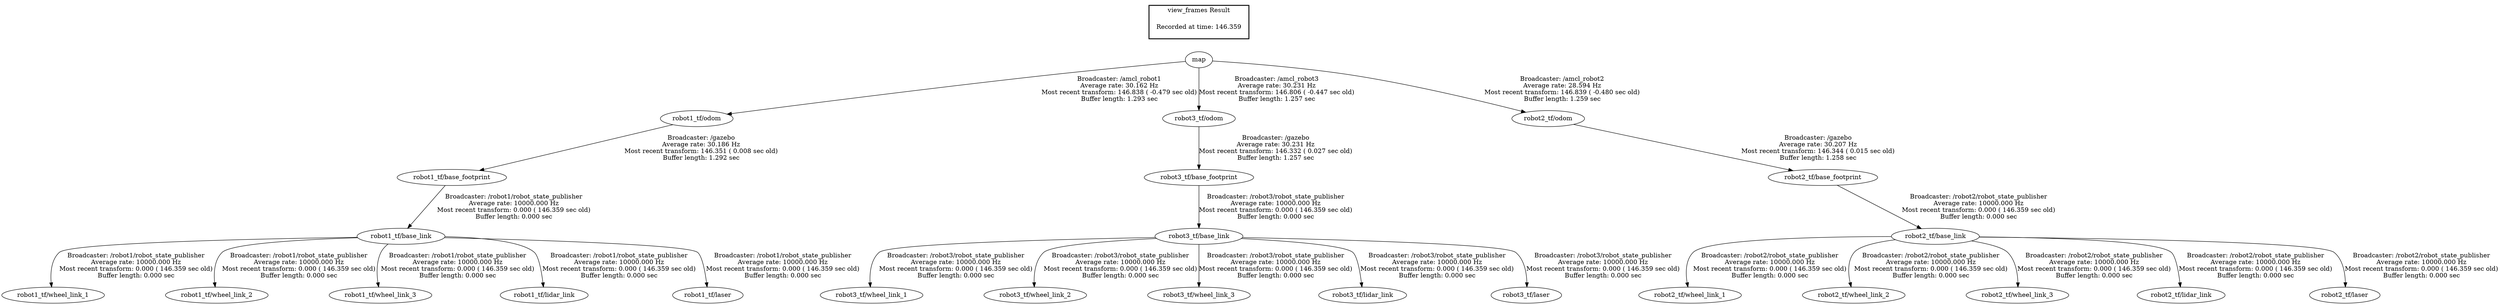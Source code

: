 digraph G {
"robot1_tf/base_link" -> "robot1_tf/wheel_link_1"[label="Broadcaster: /robot1/robot_state_publisher\nAverage rate: 10000.000 Hz\nMost recent transform: 0.000 ( 146.359 sec old)\nBuffer length: 0.000 sec\n"];
"robot1_tf/base_footprint" -> "robot1_tf/base_link"[label="Broadcaster: /robot1/robot_state_publisher\nAverage rate: 10000.000 Hz\nMost recent transform: 0.000 ( 146.359 sec old)\nBuffer length: 0.000 sec\n"];
"robot1_tf/base_link" -> "robot1_tf/wheel_link_2"[label="Broadcaster: /robot1/robot_state_publisher\nAverage rate: 10000.000 Hz\nMost recent transform: 0.000 ( 146.359 sec old)\nBuffer length: 0.000 sec\n"];
"robot1_tf/base_link" -> "robot1_tf/wheel_link_3"[label="Broadcaster: /robot1/robot_state_publisher\nAverage rate: 10000.000 Hz\nMost recent transform: 0.000 ( 146.359 sec old)\nBuffer length: 0.000 sec\n"];
"robot1_tf/base_link" -> "robot1_tf/lidar_link"[label="Broadcaster: /robot1/robot_state_publisher\nAverage rate: 10000.000 Hz\nMost recent transform: 0.000 ( 146.359 sec old)\nBuffer length: 0.000 sec\n"];
"robot1_tf/odom" -> "robot1_tf/base_footprint"[label="Broadcaster: /gazebo\nAverage rate: 30.186 Hz\nMost recent transform: 146.351 ( 0.008 sec old)\nBuffer length: 1.292 sec\n"];
"robot1_tf/base_link" -> "robot1_tf/laser"[label="Broadcaster: /robot1/robot_state_publisher\nAverage rate: 10000.000 Hz\nMost recent transform: 0.000 ( 146.359 sec old)\nBuffer length: 0.000 sec\n"];
"map" -> "robot1_tf/odom"[label="Broadcaster: /amcl_robot1\nAverage rate: 30.162 Hz\nMost recent transform: 146.838 ( -0.479 sec old)\nBuffer length: 1.293 sec\n"];
"robot3_tf/base_link" -> "robot3_tf/wheel_link_1"[label="Broadcaster: /robot3/robot_state_publisher\nAverage rate: 10000.000 Hz\nMost recent transform: 0.000 ( 146.359 sec old)\nBuffer length: 0.000 sec\n"];
"robot3_tf/base_footprint" -> "robot3_tf/base_link"[label="Broadcaster: /robot3/robot_state_publisher\nAverage rate: 10000.000 Hz\nMost recent transform: 0.000 ( 146.359 sec old)\nBuffer length: 0.000 sec\n"];
"robot3_tf/base_link" -> "robot3_tf/wheel_link_2"[label="Broadcaster: /robot3/robot_state_publisher\nAverage rate: 10000.000 Hz\nMost recent transform: 0.000 ( 146.359 sec old)\nBuffer length: 0.000 sec\n"];
"robot3_tf/base_link" -> "robot3_tf/wheel_link_3"[label="Broadcaster: /robot3/robot_state_publisher\nAverage rate: 10000.000 Hz\nMost recent transform: 0.000 ( 146.359 sec old)\nBuffer length: 0.000 sec\n"];
"robot3_tf/base_link" -> "robot3_tf/lidar_link"[label="Broadcaster: /robot3/robot_state_publisher\nAverage rate: 10000.000 Hz\nMost recent transform: 0.000 ( 146.359 sec old)\nBuffer length: 0.000 sec\n"];
"robot3_tf/odom" -> "robot3_tf/base_footprint"[label="Broadcaster: /gazebo\nAverage rate: 30.231 Hz\nMost recent transform: 146.332 ( 0.027 sec old)\nBuffer length: 1.257 sec\n"];
"robot3_tf/base_link" -> "robot3_tf/laser"[label="Broadcaster: /robot3/robot_state_publisher\nAverage rate: 10000.000 Hz\nMost recent transform: 0.000 ( 146.359 sec old)\nBuffer length: 0.000 sec\n"];
"robot2_tf/base_link" -> "robot2_tf/wheel_link_1"[label="Broadcaster: /robot2/robot_state_publisher\nAverage rate: 10000.000 Hz\nMost recent transform: 0.000 ( 146.359 sec old)\nBuffer length: 0.000 sec\n"];
"robot2_tf/base_footprint" -> "robot2_tf/base_link"[label="Broadcaster: /robot2/robot_state_publisher\nAverage rate: 10000.000 Hz\nMost recent transform: 0.000 ( 146.359 sec old)\nBuffer length: 0.000 sec\n"];
"robot2_tf/base_link" -> "robot2_tf/wheel_link_2"[label="Broadcaster: /robot2/robot_state_publisher\nAverage rate: 10000.000 Hz\nMost recent transform: 0.000 ( 146.359 sec old)\nBuffer length: 0.000 sec\n"];
"robot2_tf/base_link" -> "robot2_tf/wheel_link_3"[label="Broadcaster: /robot2/robot_state_publisher\nAverage rate: 10000.000 Hz\nMost recent transform: 0.000 ( 146.359 sec old)\nBuffer length: 0.000 sec\n"];
"robot2_tf/base_link" -> "robot2_tf/lidar_link"[label="Broadcaster: /robot2/robot_state_publisher\nAverage rate: 10000.000 Hz\nMost recent transform: 0.000 ( 146.359 sec old)\nBuffer length: 0.000 sec\n"];
"robot2_tf/odom" -> "robot2_tf/base_footprint"[label="Broadcaster: /gazebo\nAverage rate: 30.207 Hz\nMost recent transform: 146.344 ( 0.015 sec old)\nBuffer length: 1.258 sec\n"];
"robot2_tf/base_link" -> "robot2_tf/laser"[label="Broadcaster: /robot2/robot_state_publisher\nAverage rate: 10000.000 Hz\nMost recent transform: 0.000 ( 146.359 sec old)\nBuffer length: 0.000 sec\n"];
"map" -> "robot3_tf/odom"[label="Broadcaster: /amcl_robot3\nAverage rate: 30.231 Hz\nMost recent transform: 146.806 ( -0.447 sec old)\nBuffer length: 1.257 sec\n"];
"map" -> "robot2_tf/odom"[label="Broadcaster: /amcl_robot2\nAverage rate: 28.594 Hz\nMost recent transform: 146.839 ( -0.480 sec old)\nBuffer length: 1.259 sec\n"];
edge [style=invis];
 subgraph cluster_legend { style=bold; color=black; label ="view_frames Result";
"Recorded at time: 146.359"[ shape=plaintext ] ;
 }->"map";
}